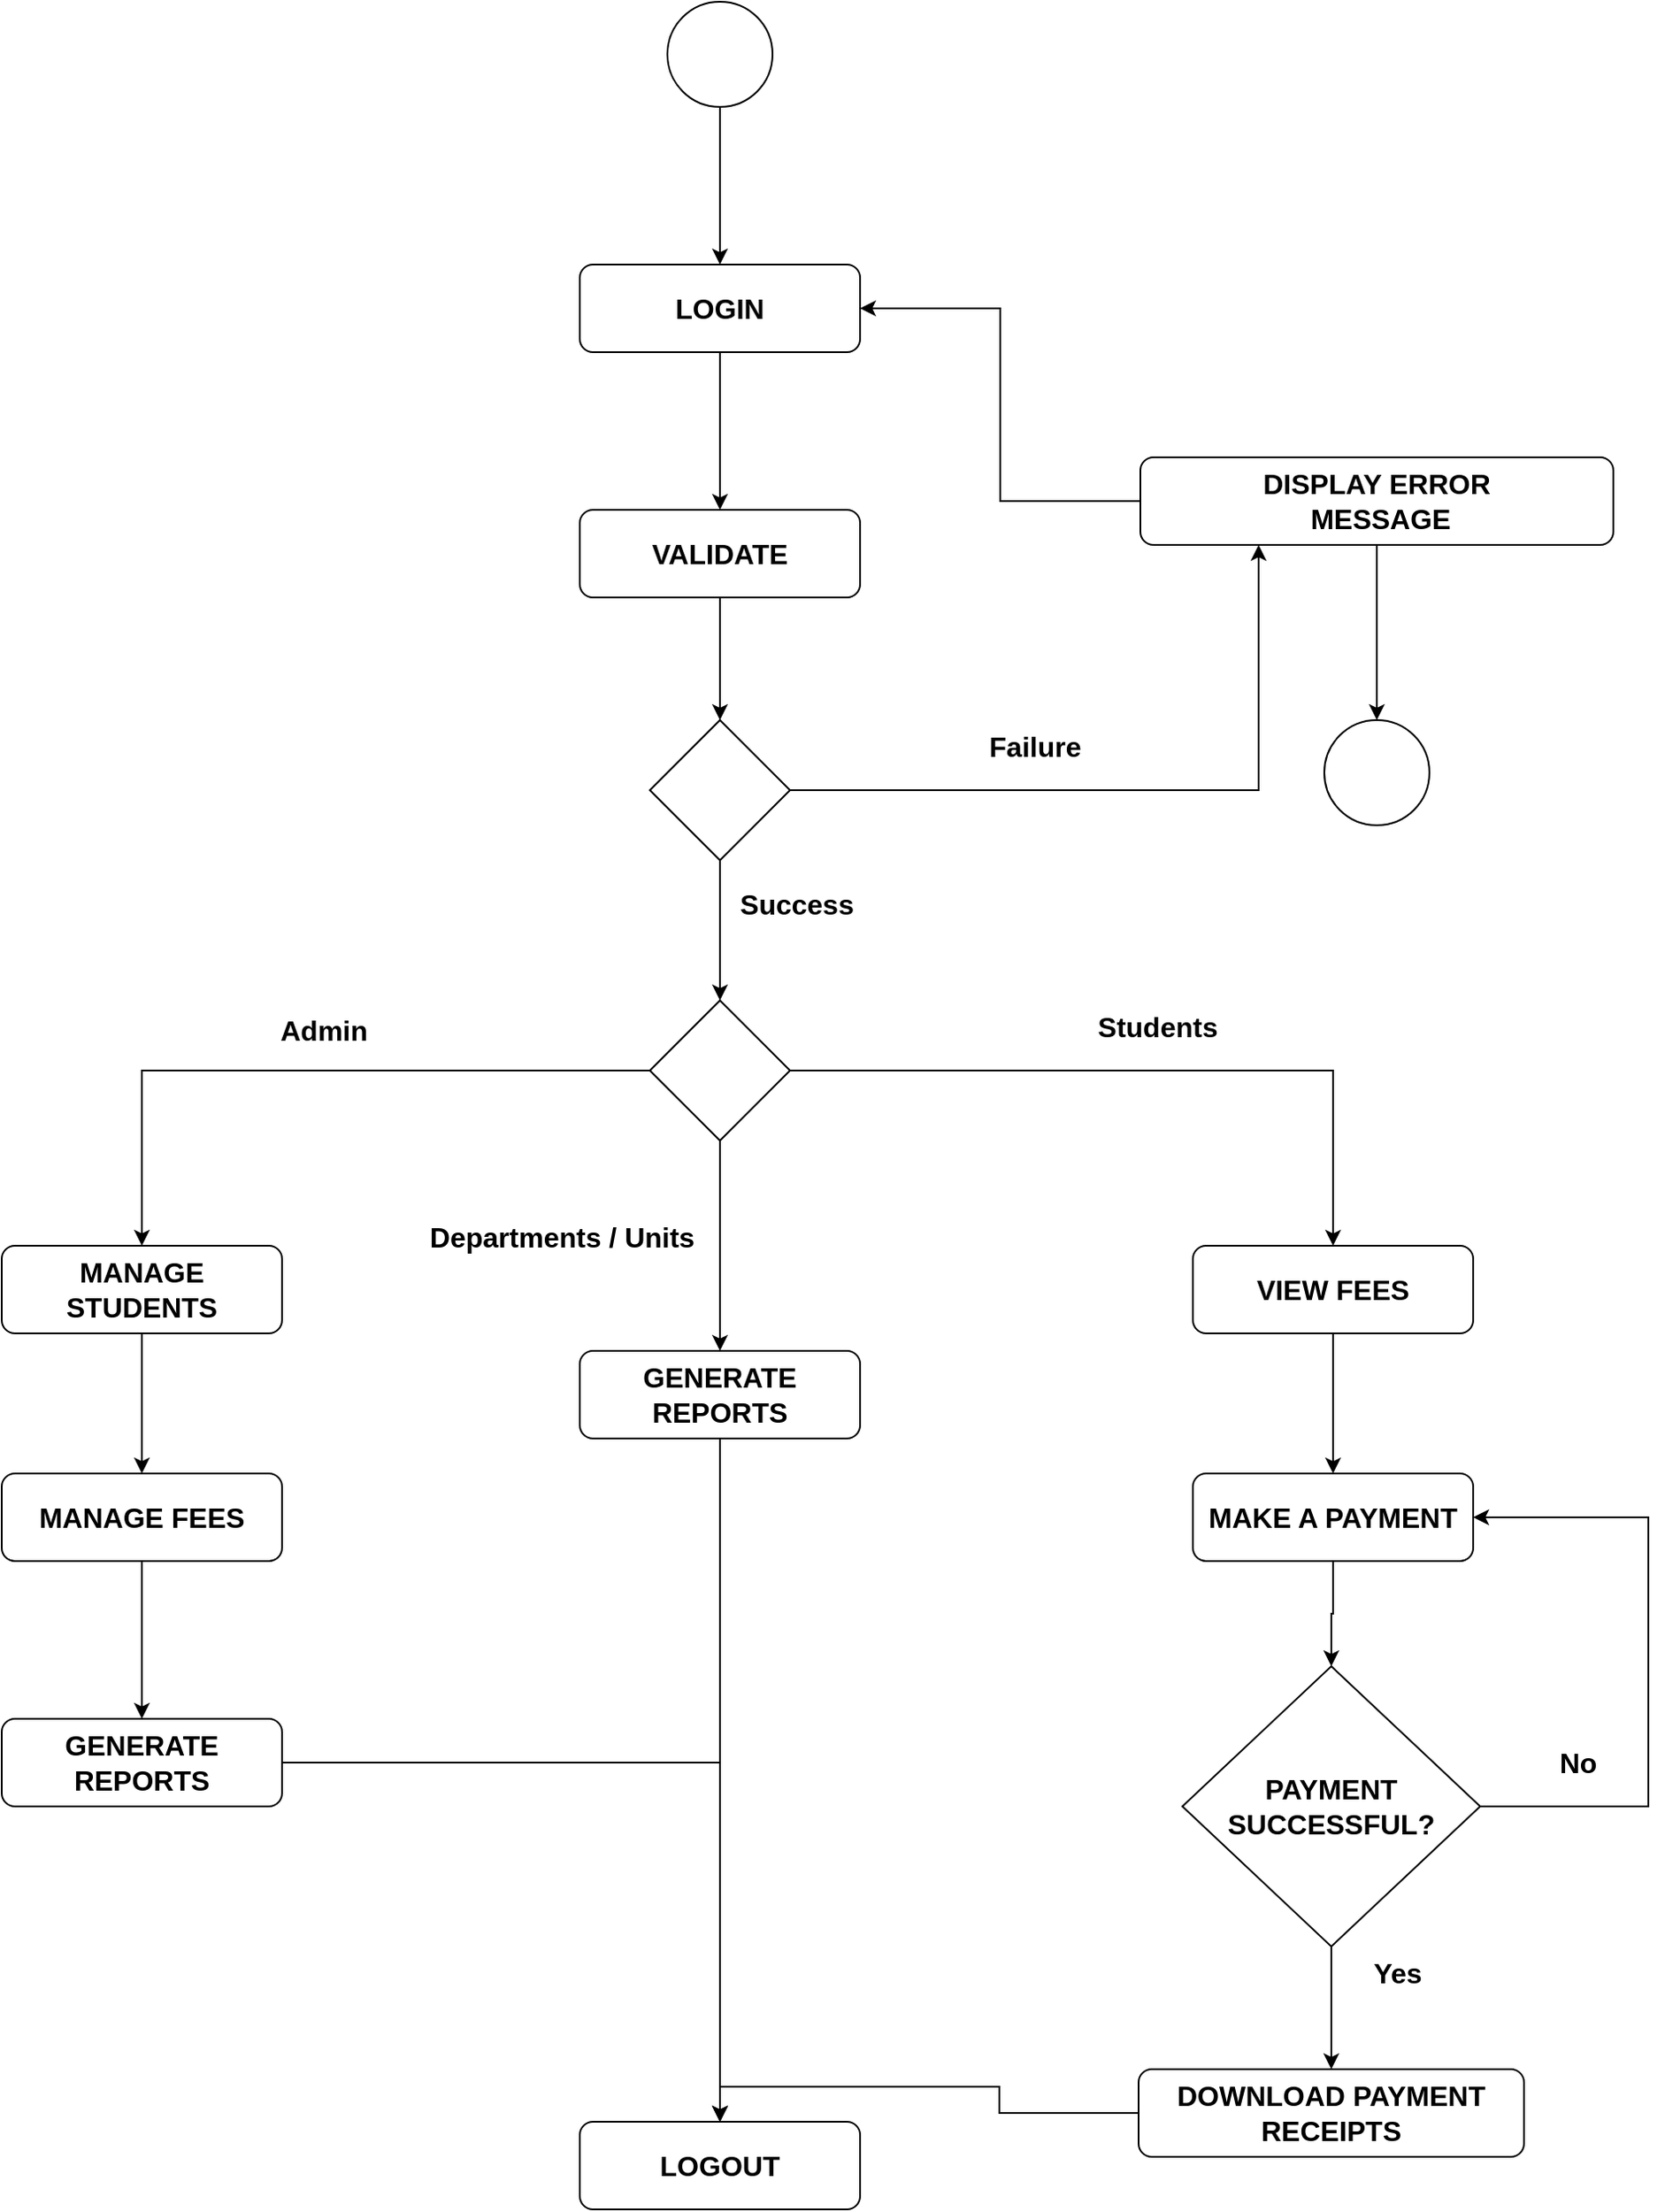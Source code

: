 <mxfile version="24.8.2">
  <diagram name="Page-1" id="mH5Nf-Nmjt8SLAs9AsV5">
    <mxGraphModel dx="2049" dy="1123" grid="1" gridSize="10" guides="1" tooltips="1" connect="1" arrows="1" fold="1" page="1" pageScale="1" pageWidth="827" pageHeight="1169" math="0" shadow="0">
      <root>
        <mxCell id="0" />
        <mxCell id="1" parent="0" />
        <mxCell id="WoiXwHKGJfbb0GdluR7J-19" style="edgeStyle=orthogonalEdgeStyle;rounded=0;orthogonalLoop=1;jettySize=auto;html=1;" edge="1" parent="1" source="WoiXwHKGJfbb0GdluR7J-11" target="WoiXwHKGJfbb0GdluR7J-12">
          <mxGeometry relative="1" as="geometry" />
        </mxCell>
        <mxCell id="WoiXwHKGJfbb0GdluR7J-11" value="" style="ellipse;whiteSpace=wrap;html=1;aspect=fixed;" vertex="1" parent="1">
          <mxGeometry x="380" y="70" width="60" height="60" as="geometry" />
        </mxCell>
        <mxCell id="WoiXwHKGJfbb0GdluR7J-20" style="edgeStyle=orthogonalEdgeStyle;rounded=0;orthogonalLoop=1;jettySize=auto;html=1;" edge="1" parent="1" source="WoiXwHKGJfbb0GdluR7J-12" target="WoiXwHKGJfbb0GdluR7J-15">
          <mxGeometry relative="1" as="geometry" />
        </mxCell>
        <mxCell id="WoiXwHKGJfbb0GdluR7J-12" value="&lt;font size=&quot;1&quot; style=&quot;&quot;&gt;&lt;b style=&quot;font-size: 16px;&quot;&gt;LOGIN&lt;/b&gt;&lt;/font&gt;" style="rounded=1;whiteSpace=wrap;html=1;" vertex="1" parent="1">
          <mxGeometry x="330" y="220" width="160" height="50" as="geometry" />
        </mxCell>
        <mxCell id="WoiXwHKGJfbb0GdluR7J-24" style="edgeStyle=orthogonalEdgeStyle;rounded=0;orthogonalLoop=1;jettySize=auto;html=1;" edge="1" parent="1" source="WoiXwHKGJfbb0GdluR7J-15" target="WoiXwHKGJfbb0GdluR7J-16">
          <mxGeometry relative="1" as="geometry" />
        </mxCell>
        <mxCell id="WoiXwHKGJfbb0GdluR7J-15" value="&lt;font size=&quot;1&quot; style=&quot;&quot;&gt;&lt;b style=&quot;font-size: 16px;&quot;&gt;VALIDATE&lt;/b&gt;&lt;/font&gt;" style="rounded=1;whiteSpace=wrap;html=1;" vertex="1" parent="1">
          <mxGeometry x="330" y="360" width="160" height="50" as="geometry" />
        </mxCell>
        <mxCell id="WoiXwHKGJfbb0GdluR7J-25" style="edgeStyle=orthogonalEdgeStyle;rounded=0;orthogonalLoop=1;jettySize=auto;html=1;entryX=0.5;entryY=0;entryDx=0;entryDy=0;" edge="1" parent="1" source="WoiXwHKGJfbb0GdluR7J-16" target="WoiXwHKGJfbb0GdluR7J-17">
          <mxGeometry relative="1" as="geometry" />
        </mxCell>
        <mxCell id="WoiXwHKGJfbb0GdluR7J-27" style="edgeStyle=orthogonalEdgeStyle;rounded=0;orthogonalLoop=1;jettySize=auto;html=1;entryX=0.25;entryY=1;entryDx=0;entryDy=0;" edge="1" parent="1" source="WoiXwHKGJfbb0GdluR7J-16" target="WoiXwHKGJfbb0GdluR7J-21">
          <mxGeometry relative="1" as="geometry" />
        </mxCell>
        <mxCell id="WoiXwHKGJfbb0GdluR7J-16" value="" style="rhombus;whiteSpace=wrap;html=1;" vertex="1" parent="1">
          <mxGeometry x="370" y="480" width="80" height="80" as="geometry" />
        </mxCell>
        <mxCell id="WoiXwHKGJfbb0GdluR7J-37" style="edgeStyle=orthogonalEdgeStyle;rounded=0;orthogonalLoop=1;jettySize=auto;html=1;entryX=0.5;entryY=0;entryDx=0;entryDy=0;" edge="1" parent="1" source="WoiXwHKGJfbb0GdluR7J-17" target="WoiXwHKGJfbb0GdluR7J-28">
          <mxGeometry relative="1" as="geometry" />
        </mxCell>
        <mxCell id="WoiXwHKGJfbb0GdluR7J-43" style="edgeStyle=orthogonalEdgeStyle;rounded=0;orthogonalLoop=1;jettySize=auto;html=1;entryX=0.5;entryY=0;entryDx=0;entryDy=0;" edge="1" parent="1" source="WoiXwHKGJfbb0GdluR7J-17" target="WoiXwHKGJfbb0GdluR7J-31">
          <mxGeometry relative="1" as="geometry" />
        </mxCell>
        <mxCell id="WoiXwHKGJfbb0GdluR7J-17" value="" style="rhombus;whiteSpace=wrap;html=1;" vertex="1" parent="1">
          <mxGeometry x="370" y="640" width="80" height="80" as="geometry" />
        </mxCell>
        <mxCell id="WoiXwHKGJfbb0GdluR7J-18" value="" style="ellipse;whiteSpace=wrap;html=1;aspect=fixed;" vertex="1" parent="1">
          <mxGeometry x="755" y="480" width="60" height="60" as="geometry" />
        </mxCell>
        <mxCell id="WoiXwHKGJfbb0GdluR7J-22" style="edgeStyle=orthogonalEdgeStyle;rounded=0;orthogonalLoop=1;jettySize=auto;html=1;entryX=1;entryY=0.5;entryDx=0;entryDy=0;" edge="1" parent="1" source="WoiXwHKGJfbb0GdluR7J-21" target="WoiXwHKGJfbb0GdluR7J-12">
          <mxGeometry relative="1" as="geometry" />
        </mxCell>
        <mxCell id="WoiXwHKGJfbb0GdluR7J-23" style="edgeStyle=orthogonalEdgeStyle;rounded=0;orthogonalLoop=1;jettySize=auto;html=1;" edge="1" parent="1" source="WoiXwHKGJfbb0GdluR7J-21" target="WoiXwHKGJfbb0GdluR7J-18">
          <mxGeometry relative="1" as="geometry" />
        </mxCell>
        <mxCell id="WoiXwHKGJfbb0GdluR7J-21" value="&lt;font size=&quot;1&quot; style=&quot;&quot;&gt;&lt;b style=&quot;font-size: 16px;&quot;&gt;DISPLAY ERROR&lt;/b&gt;&lt;/font&gt;&lt;div&gt;&lt;font size=&quot;1&quot; style=&quot;&quot;&gt;&lt;b style=&quot;font-size: 16px;&quot;&gt;&amp;nbsp;MESSAGE&lt;/b&gt;&lt;/font&gt;&lt;/div&gt;" style="rounded=1;whiteSpace=wrap;html=1;" vertex="1" parent="1">
          <mxGeometry x="650" y="330" width="270" height="50" as="geometry" />
        </mxCell>
        <mxCell id="WoiXwHKGJfbb0GdluR7J-38" style="edgeStyle=orthogonalEdgeStyle;rounded=0;orthogonalLoop=1;jettySize=auto;html=1;" edge="1" parent="1" source="WoiXwHKGJfbb0GdluR7J-28" target="WoiXwHKGJfbb0GdluR7J-29">
          <mxGeometry relative="1" as="geometry" />
        </mxCell>
        <mxCell id="WoiXwHKGJfbb0GdluR7J-28" value="&lt;font size=&quot;1&quot; style=&quot;&quot;&gt;&lt;b style=&quot;font-size: 16px;&quot;&gt;MANAGE STUDENTS&lt;/b&gt;&lt;/font&gt;" style="rounded=1;whiteSpace=wrap;html=1;" vertex="1" parent="1">
          <mxGeometry y="780" width="160" height="50" as="geometry" />
        </mxCell>
        <mxCell id="WoiXwHKGJfbb0GdluR7J-39" style="edgeStyle=orthogonalEdgeStyle;rounded=0;orthogonalLoop=1;jettySize=auto;html=1;" edge="1" parent="1" source="WoiXwHKGJfbb0GdluR7J-29" target="WoiXwHKGJfbb0GdluR7J-30">
          <mxGeometry relative="1" as="geometry" />
        </mxCell>
        <mxCell id="WoiXwHKGJfbb0GdluR7J-29" value="&lt;font size=&quot;1&quot; style=&quot;&quot;&gt;&lt;b style=&quot;font-size: 16px;&quot;&gt;MANAGE FEES&lt;/b&gt;&lt;/font&gt;" style="rounded=1;whiteSpace=wrap;html=1;" vertex="1" parent="1">
          <mxGeometry y="910" width="160" height="50" as="geometry" />
        </mxCell>
        <mxCell id="WoiXwHKGJfbb0GdluR7J-40" style="edgeStyle=orthogonalEdgeStyle;rounded=0;orthogonalLoop=1;jettySize=auto;html=1;entryX=0.5;entryY=0;entryDx=0;entryDy=0;" edge="1" parent="1" source="WoiXwHKGJfbb0GdluR7J-30" target="WoiXwHKGJfbb0GdluR7J-36">
          <mxGeometry relative="1" as="geometry" />
        </mxCell>
        <mxCell id="WoiXwHKGJfbb0GdluR7J-30" value="&lt;font size=&quot;1&quot; style=&quot;&quot;&gt;&lt;b style=&quot;font-size: 16px;&quot;&gt;GENERATE REPORTS&lt;/b&gt;&lt;/font&gt;" style="rounded=1;whiteSpace=wrap;html=1;" vertex="1" parent="1">
          <mxGeometry y="1050" width="160" height="50" as="geometry" />
        </mxCell>
        <mxCell id="WoiXwHKGJfbb0GdluR7J-44" style="edgeStyle=orthogonalEdgeStyle;rounded=0;orthogonalLoop=1;jettySize=auto;html=1;" edge="1" parent="1" source="WoiXwHKGJfbb0GdluR7J-31" target="WoiXwHKGJfbb0GdluR7J-32">
          <mxGeometry relative="1" as="geometry" />
        </mxCell>
        <mxCell id="WoiXwHKGJfbb0GdluR7J-31" value="&lt;font size=&quot;1&quot; style=&quot;&quot;&gt;&lt;b style=&quot;font-size: 16px;&quot;&gt;VIEW FEES&lt;/b&gt;&lt;/font&gt;" style="rounded=1;whiteSpace=wrap;html=1;" vertex="1" parent="1">
          <mxGeometry x="680" y="780" width="160" height="50" as="geometry" />
        </mxCell>
        <mxCell id="WoiXwHKGJfbb0GdluR7J-53" style="edgeStyle=orthogonalEdgeStyle;rounded=0;orthogonalLoop=1;jettySize=auto;html=1;" edge="1" parent="1" source="WoiXwHKGJfbb0GdluR7J-32" target="WoiXwHKGJfbb0GdluR7J-52">
          <mxGeometry relative="1" as="geometry" />
        </mxCell>
        <mxCell id="WoiXwHKGJfbb0GdluR7J-32" value="&lt;font size=&quot;1&quot; style=&quot;&quot;&gt;&lt;b style=&quot;font-size: 16px;&quot;&gt;MAKE A PAYMENT&lt;/b&gt;&lt;/font&gt;" style="rounded=1;whiteSpace=wrap;html=1;" vertex="1" parent="1">
          <mxGeometry x="680" y="910" width="160" height="50" as="geometry" />
        </mxCell>
        <mxCell id="WoiXwHKGJfbb0GdluR7J-58" style="edgeStyle=orthogonalEdgeStyle;rounded=0;orthogonalLoop=1;jettySize=auto;html=1;entryX=0.5;entryY=0;entryDx=0;entryDy=0;" edge="1" parent="1" source="WoiXwHKGJfbb0GdluR7J-33" target="WoiXwHKGJfbb0GdluR7J-36">
          <mxGeometry relative="1" as="geometry" />
        </mxCell>
        <mxCell id="WoiXwHKGJfbb0GdluR7J-33" value="&lt;font size=&quot;1&quot; style=&quot;&quot;&gt;&lt;b style=&quot;font-size: 16px;&quot;&gt;DOWNLOAD PAYMENT RECEIPTS&lt;/b&gt;&lt;/font&gt;" style="rounded=1;whiteSpace=wrap;html=1;" vertex="1" parent="1">
          <mxGeometry x="649" y="1250" width="220" height="50" as="geometry" />
        </mxCell>
        <mxCell id="WoiXwHKGJfbb0GdluR7J-42" style="edgeStyle=orthogonalEdgeStyle;rounded=0;orthogonalLoop=1;jettySize=auto;html=1;" edge="1" parent="1" source="WoiXwHKGJfbb0GdluR7J-35" target="WoiXwHKGJfbb0GdluR7J-36">
          <mxGeometry relative="1" as="geometry" />
        </mxCell>
        <mxCell id="WoiXwHKGJfbb0GdluR7J-35" value="&lt;font size=&quot;1&quot; style=&quot;&quot;&gt;&lt;b style=&quot;font-size: 16px;&quot;&gt;GENERATE REPORTS&lt;/b&gt;&lt;/font&gt;" style="rounded=1;whiteSpace=wrap;html=1;" vertex="1" parent="1">
          <mxGeometry x="330" y="840" width="160" height="50" as="geometry" />
        </mxCell>
        <mxCell id="WoiXwHKGJfbb0GdluR7J-36" value="&lt;font size=&quot;1&quot; style=&quot;&quot;&gt;&lt;b style=&quot;font-size: 16px;&quot;&gt;LOGOUT&lt;/b&gt;&lt;/font&gt;" style="rounded=1;whiteSpace=wrap;html=1;" vertex="1" parent="1">
          <mxGeometry x="330" y="1280" width="160" height="50" as="geometry" />
        </mxCell>
        <mxCell id="WoiXwHKGJfbb0GdluR7J-41" style="edgeStyle=orthogonalEdgeStyle;rounded=0;orthogonalLoop=1;jettySize=auto;html=1;entryX=0.5;entryY=0;entryDx=0;entryDy=0;" edge="1" parent="1" source="WoiXwHKGJfbb0GdluR7J-17" target="WoiXwHKGJfbb0GdluR7J-35">
          <mxGeometry relative="1" as="geometry" />
        </mxCell>
        <mxCell id="WoiXwHKGJfbb0GdluR7J-47" value="&lt;b&gt;Admin&lt;/b&gt;" style="text;html=1;align=center;verticalAlign=middle;whiteSpace=wrap;rounded=0;strokeWidth=1;fontSize=16;" vertex="1" parent="1">
          <mxGeometry x="154" y="642" width="60" height="30" as="geometry" />
        </mxCell>
        <mxCell id="WoiXwHKGJfbb0GdluR7J-48" value="&lt;b&gt;Students&lt;/b&gt;" style="text;html=1;align=center;verticalAlign=middle;whiteSpace=wrap;rounded=0;strokeWidth=1;fontSize=16;" vertex="1" parent="1">
          <mxGeometry x="630" y="640" width="60" height="30" as="geometry" />
        </mxCell>
        <mxCell id="WoiXwHKGJfbb0GdluR7J-49" value="&lt;b&gt;Departments / Units&lt;/b&gt;" style="text;html=1;align=center;verticalAlign=middle;whiteSpace=wrap;rounded=0;strokeWidth=1;fontSize=16;" vertex="1" parent="1">
          <mxGeometry x="240" y="760" width="160" height="30" as="geometry" />
        </mxCell>
        <mxCell id="WoiXwHKGJfbb0GdluR7J-50" value="&lt;b&gt;Failure&lt;/b&gt;" style="text;html=1;align=center;verticalAlign=middle;whiteSpace=wrap;rounded=0;strokeWidth=1;fontSize=16;" vertex="1" parent="1">
          <mxGeometry x="560" y="480" width="60" height="30" as="geometry" />
        </mxCell>
        <mxCell id="WoiXwHKGJfbb0GdluR7J-51" value="&lt;b&gt;Success&lt;/b&gt;" style="text;html=1;align=center;verticalAlign=middle;whiteSpace=wrap;rounded=0;strokeWidth=1;fontSize=16;" vertex="1" parent="1">
          <mxGeometry x="424" y="570" width="60" height="30" as="geometry" />
        </mxCell>
        <mxCell id="WoiXwHKGJfbb0GdluR7J-54" style="edgeStyle=orthogonalEdgeStyle;rounded=0;orthogonalLoop=1;jettySize=auto;html=1;entryX=0.5;entryY=0;entryDx=0;entryDy=0;" edge="1" parent="1" source="WoiXwHKGJfbb0GdluR7J-52" target="WoiXwHKGJfbb0GdluR7J-33">
          <mxGeometry relative="1" as="geometry" />
        </mxCell>
        <mxCell id="WoiXwHKGJfbb0GdluR7J-55" style="edgeStyle=orthogonalEdgeStyle;rounded=0;orthogonalLoop=1;jettySize=auto;html=1;entryX=1;entryY=0.5;entryDx=0;entryDy=0;" edge="1" parent="1" source="WoiXwHKGJfbb0GdluR7J-52" target="WoiXwHKGJfbb0GdluR7J-32">
          <mxGeometry relative="1" as="geometry">
            <Array as="points">
              <mxPoint x="940" y="1100" />
              <mxPoint x="940" y="935" />
            </Array>
          </mxGeometry>
        </mxCell>
        <mxCell id="WoiXwHKGJfbb0GdluR7J-52" value="PAYMENT&lt;div&gt;SUCCESSFUL?&lt;/div&gt;" style="rhombus;whiteSpace=wrap;html=1;fontSize=16;fontStyle=1" vertex="1" parent="1">
          <mxGeometry x="674" y="1020" width="170" height="160" as="geometry" />
        </mxCell>
        <mxCell id="WoiXwHKGJfbb0GdluR7J-56" value="&lt;b&gt;No&lt;/b&gt;" style="text;html=1;align=center;verticalAlign=middle;whiteSpace=wrap;rounded=0;strokeWidth=1;fontSize=16;" vertex="1" parent="1">
          <mxGeometry x="870" y="1060" width="60" height="30" as="geometry" />
        </mxCell>
        <mxCell id="WoiXwHKGJfbb0GdluR7J-57" value="&lt;b&gt;Yes&lt;/b&gt;" style="text;html=1;align=center;verticalAlign=middle;whiteSpace=wrap;rounded=0;strokeWidth=1;fontSize=16;" vertex="1" parent="1">
          <mxGeometry x="767" y="1180" width="60" height="30" as="geometry" />
        </mxCell>
      </root>
    </mxGraphModel>
  </diagram>
</mxfile>

